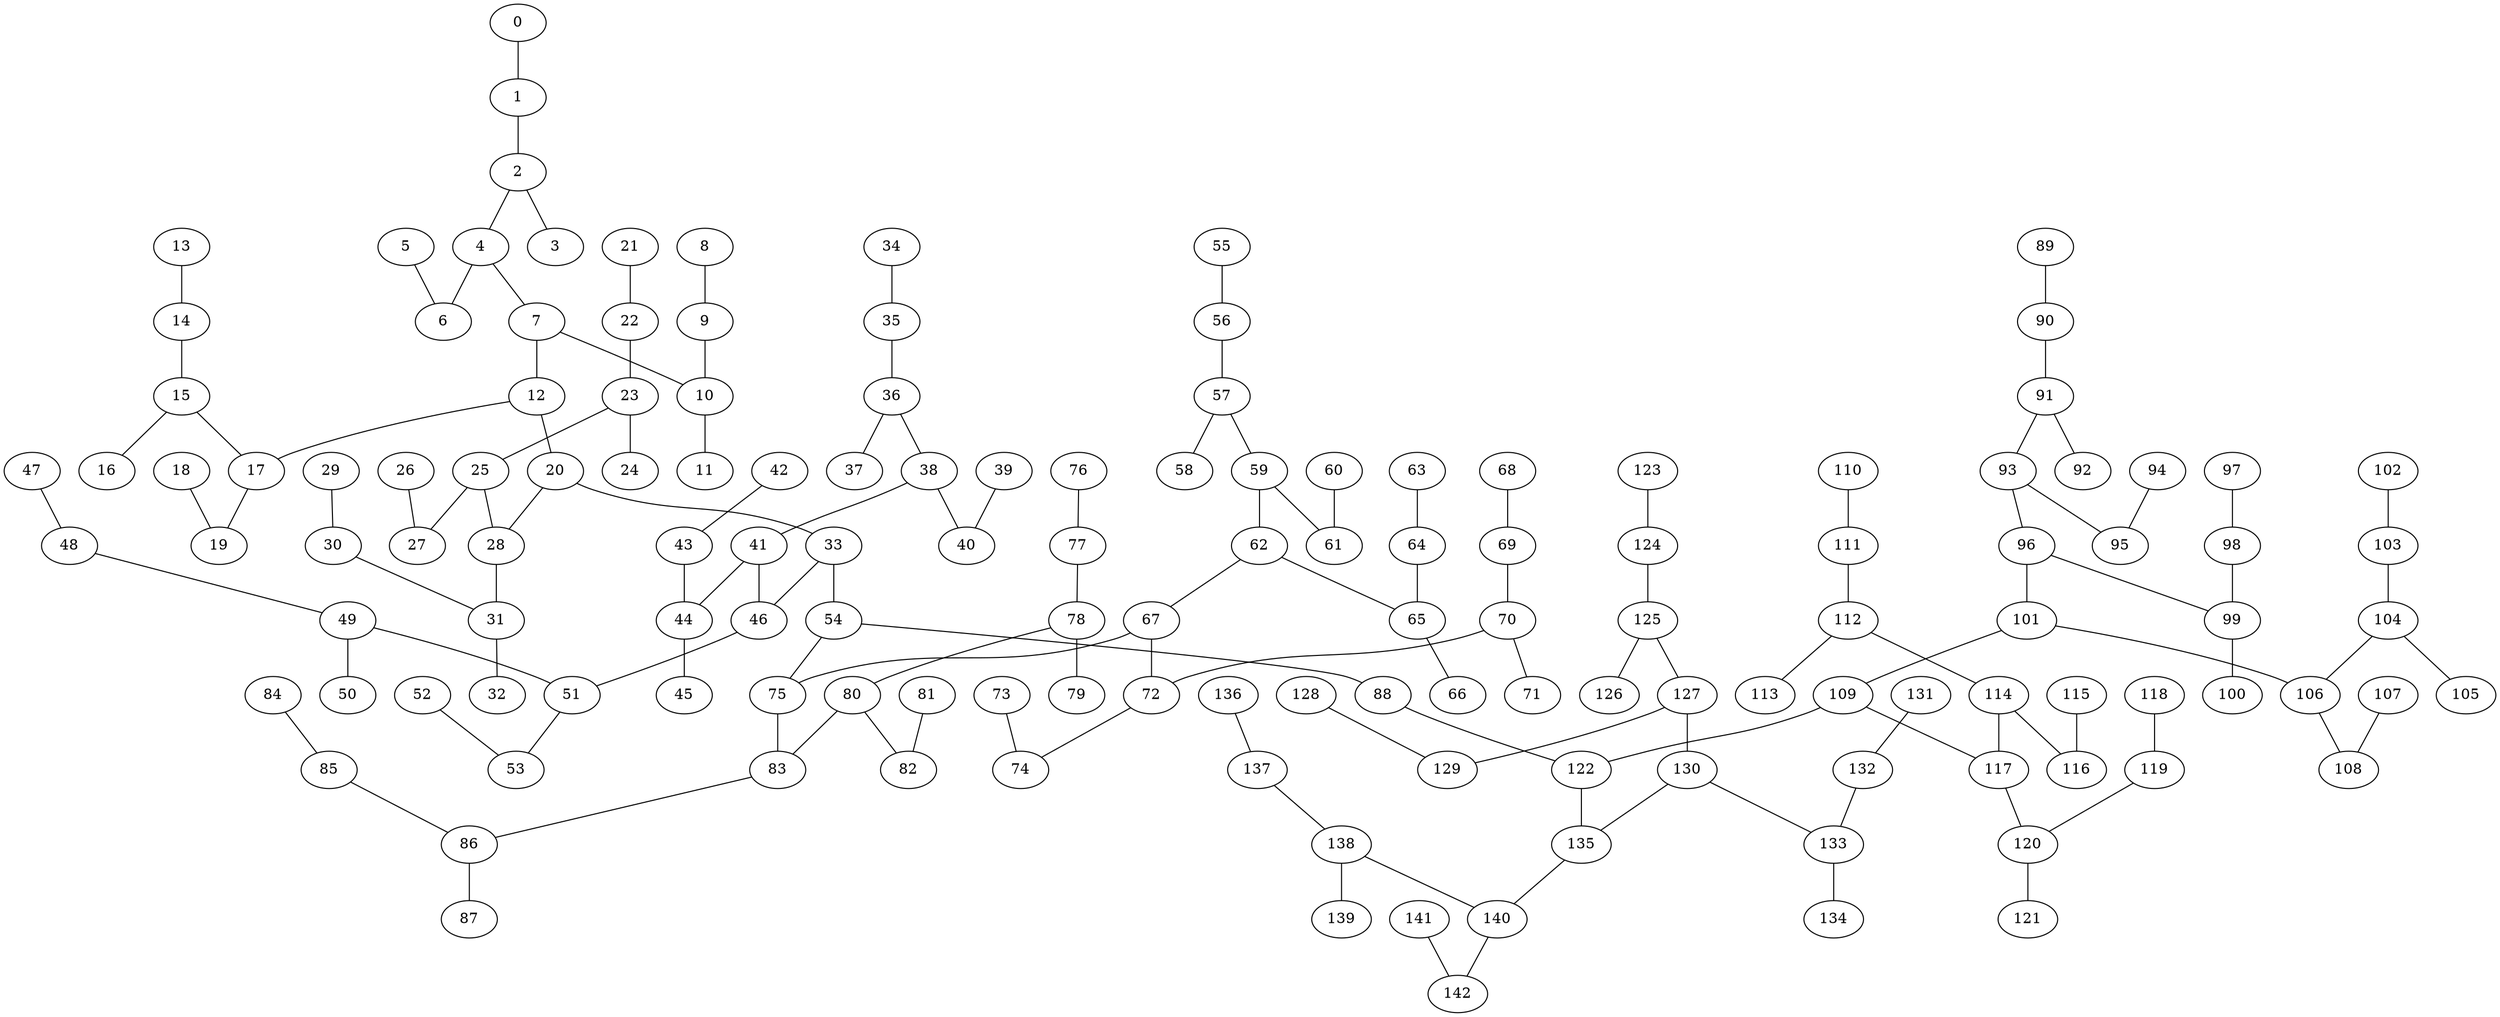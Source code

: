 graph g {0;1;2;3;4;5;6;7;8;9;10;11;12;13;14;15;16;17;18;19;20;21;22;23;24;25;26;27;28;29;30;31;32;33;34;35;36;37;38;39;40;41;42;43;44;45;46;47;48;49;50;51;52;53;54;55;56;57;58;59;60;61;62;63;64;65;66;67;68;69;70;71;72;73;74;75;76;77;78;79;80;81;82;83;84;85;86;87;88;89;90;91;92;93;94;95;96;97;98;99;100;101;102;103;104;105;106;107;108;109;110;111;112;113;114;115;116;117;118;119;120;121;122;123;124;125;126;127;128;129;130;131;132;133;134;135;136;137;138;139;140;141;142;0 -- 1;1 -- 2;2 -- 3;2 -- 4;4 -- 6;4 -- 7;5 -- 6;7 -- 10;7 -- 12;8 -- 9;9 -- 10;10 -- 11;12 -- 17;12 -- 20;13 -- 14;14 -- 15;15 -- 16;15 -- 17;17 -- 19;18 -- 19;20 -- 28;20 -- 33;21 -- 22;22 -- 23;23 -- 24;23 -- 25;25 -- 27;25 -- 28;26 -- 27;28 -- 31;29 -- 30;30 -- 31;31 -- 32;33 -- 46;33 -- 54;34 -- 35;35 -- 36;36 -- 37;36 -- 38;38 -- 40;38 -- 41;39 -- 40;41 -- 44;41 -- 46;42 -- 43;43 -- 44;44 -- 45;46 -- 51;47 -- 48;48 -- 49;49 -- 50;49 -- 51;51 -- 53;52 -- 53;54 -- 75;54 -- 88;55 -- 56;56 -- 57;57 -- 58;57 -- 59;59 -- 61;59 -- 62;60 -- 61;62 -- 65;62 -- 67;63 -- 64;64 -- 65;65 -- 66;67 -- 72;67 -- 75;68 -- 69;69 -- 70;70 -- 71;70 -- 72;72 -- 74;73 -- 74;75 -- 83;76 -- 77;77 -- 78;78 -- 79;78 -- 80;80 -- 82;80 -- 83;81 -- 82;83 -- 86;84 -- 85;85 -- 86;86 -- 87;88 -- 122;89 -- 90;90 -- 91;91 -- 92;91 -- 93;93 -- 95;93 -- 96;94 -- 95;96 -- 99;96 -- 101;97 -- 98;98 -- 99;99 -- 100;101 -- 106;101 -- 109;102 -- 103;103 -- 104;104 -- 105;104 -- 106;106 -- 108;107 -- 108;109 -- 117;109 -- 122;110 -- 111;111 -- 112;112 -- 113;112 -- 114;114 -- 116;114 -- 117;115 -- 116;117 -- 120;118 -- 119;119 -- 120;120 -- 121;122 -- 135;123 -- 124;124 -- 125;125 -- 126;125 -- 127;127 -- 129;127 -- 130;128 -- 129;130 -- 133;130 -- 135;131 -- 132;132 -- 133;133 -- 134;135 -- 140;136 -- 137;137 -- 138;138 -- 139;138 -- 140;140 -- 142;141 -- 142;}